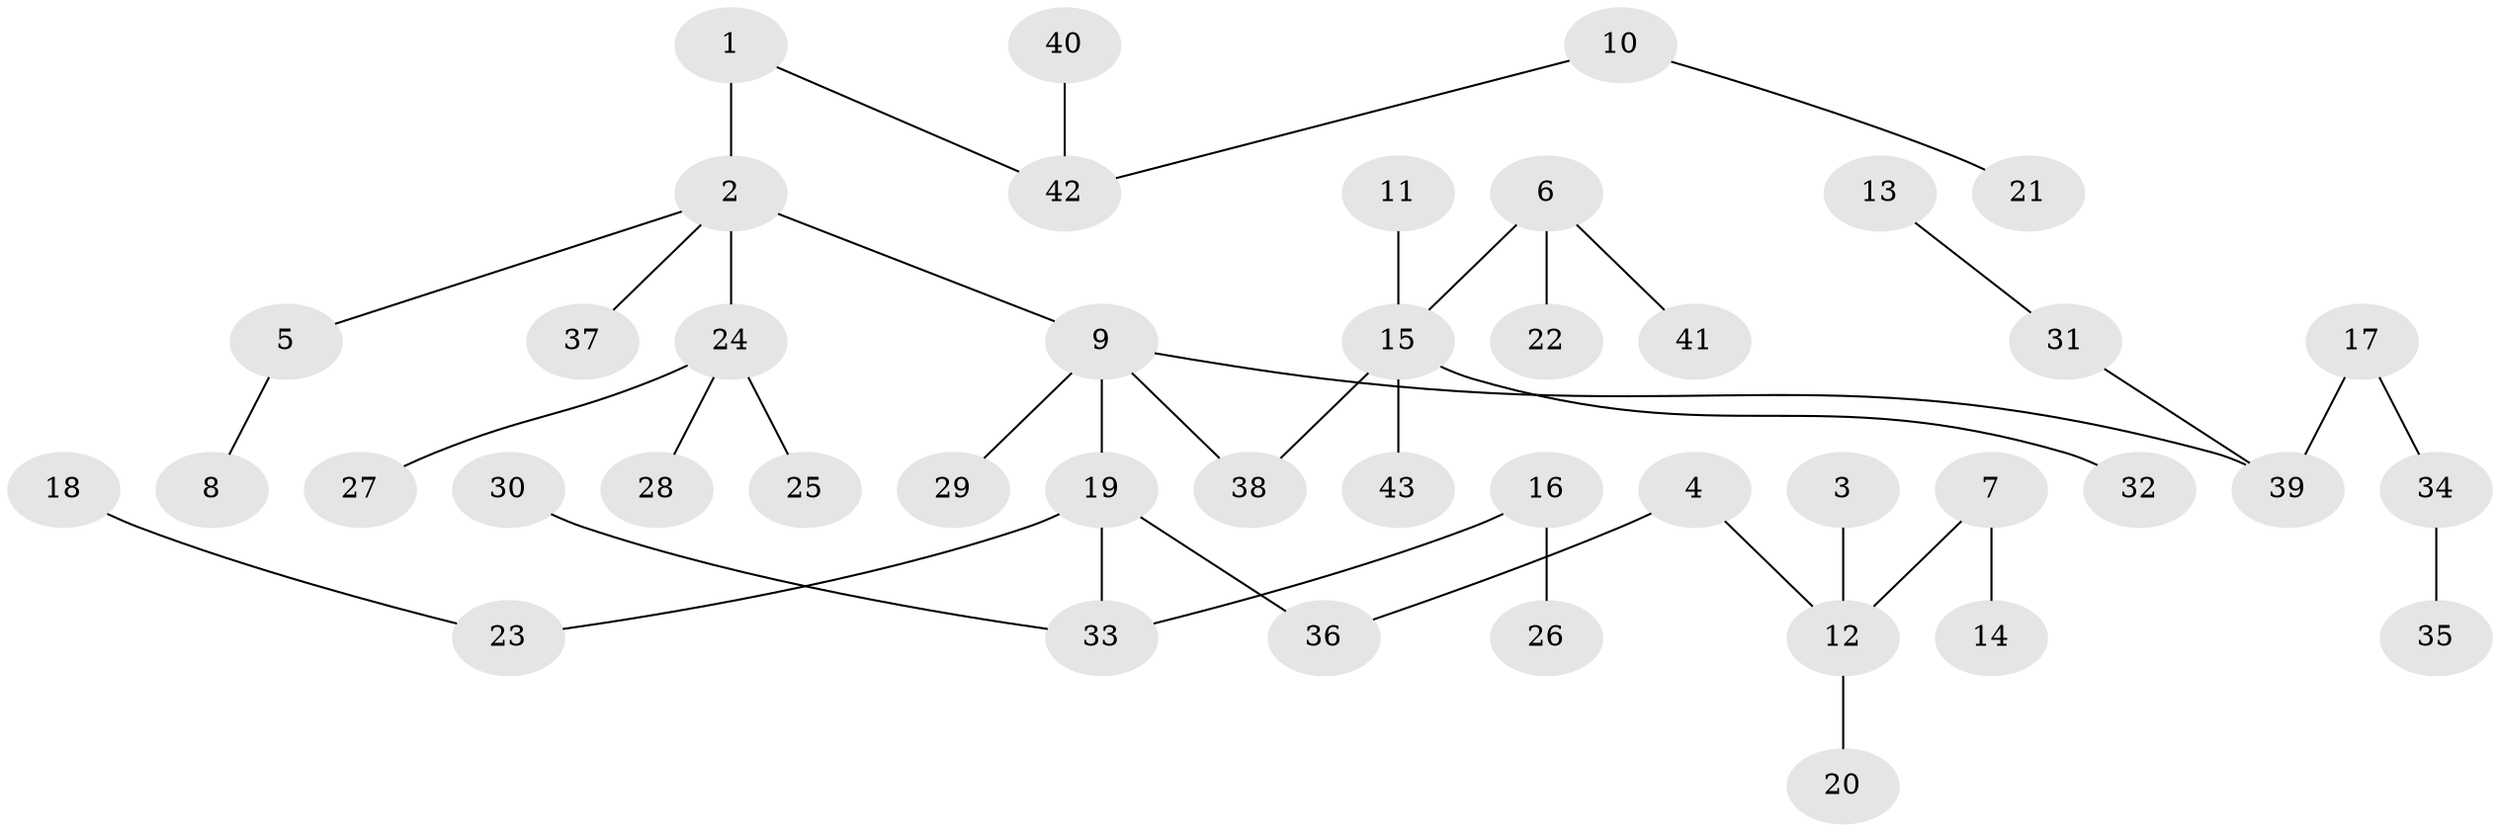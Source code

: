 // original degree distribution, {6: 0.03529411764705882, 7: 0.011764705882352941, 3: 0.1411764705882353, 5: 0.023529411764705882, 1: 0.5529411764705883, 2: 0.17647058823529413, 4: 0.058823529411764705}
// Generated by graph-tools (version 1.1) at 2025/02/03/09/25 03:02:17]
// undirected, 43 vertices, 42 edges
graph export_dot {
graph [start="1"]
  node [color=gray90,style=filled];
  1;
  2;
  3;
  4;
  5;
  6;
  7;
  8;
  9;
  10;
  11;
  12;
  13;
  14;
  15;
  16;
  17;
  18;
  19;
  20;
  21;
  22;
  23;
  24;
  25;
  26;
  27;
  28;
  29;
  30;
  31;
  32;
  33;
  34;
  35;
  36;
  37;
  38;
  39;
  40;
  41;
  42;
  43;
  1 -- 2 [weight=1.0];
  1 -- 42 [weight=1.0];
  2 -- 5 [weight=1.0];
  2 -- 9 [weight=1.0];
  2 -- 24 [weight=1.0];
  2 -- 37 [weight=1.0];
  3 -- 12 [weight=1.0];
  4 -- 12 [weight=1.0];
  4 -- 36 [weight=1.0];
  5 -- 8 [weight=1.0];
  6 -- 15 [weight=1.0];
  6 -- 22 [weight=1.0];
  6 -- 41 [weight=1.0];
  7 -- 12 [weight=1.0];
  7 -- 14 [weight=1.0];
  9 -- 19 [weight=1.0];
  9 -- 29 [weight=1.0];
  9 -- 38 [weight=1.0];
  9 -- 39 [weight=1.0];
  10 -- 21 [weight=1.0];
  10 -- 42 [weight=1.0];
  11 -- 15 [weight=1.0];
  12 -- 20 [weight=1.0];
  13 -- 31 [weight=1.0];
  15 -- 32 [weight=1.0];
  15 -- 38 [weight=1.0];
  15 -- 43 [weight=1.0];
  16 -- 26 [weight=1.0];
  16 -- 33 [weight=1.0];
  17 -- 34 [weight=1.0];
  17 -- 39 [weight=1.0];
  18 -- 23 [weight=1.0];
  19 -- 23 [weight=1.0];
  19 -- 33 [weight=1.0];
  19 -- 36 [weight=1.0];
  24 -- 25 [weight=1.0];
  24 -- 27 [weight=1.0];
  24 -- 28 [weight=1.0];
  30 -- 33 [weight=1.0];
  31 -- 39 [weight=1.0];
  34 -- 35 [weight=1.0];
  40 -- 42 [weight=1.0];
}
